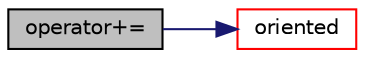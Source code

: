 digraph "operator+="
{
  bgcolor="transparent";
  edge [fontname="Helvetica",fontsize="10",labelfontname="Helvetica",labelfontsize="10"];
  node [fontname="Helvetica",fontsize="10",shape=record];
  rankdir="LR";
  Node1 [label="operator+=",height=0.2,width=0.4,color="black", fillcolor="grey75", style="filled" fontcolor="black"];
  Node1 -> Node2 [color="midnightblue",fontsize="10",style="solid",fontname="Helvetica"];
  Node2 [label="oriented",height=0.2,width=0.4,color="red",URL="$classFoam_1_1orientedType.html#a50cf27e5d855735e6b584359a6fc4102",tooltip="Return non-const reference to the oriented flag. "];
}
